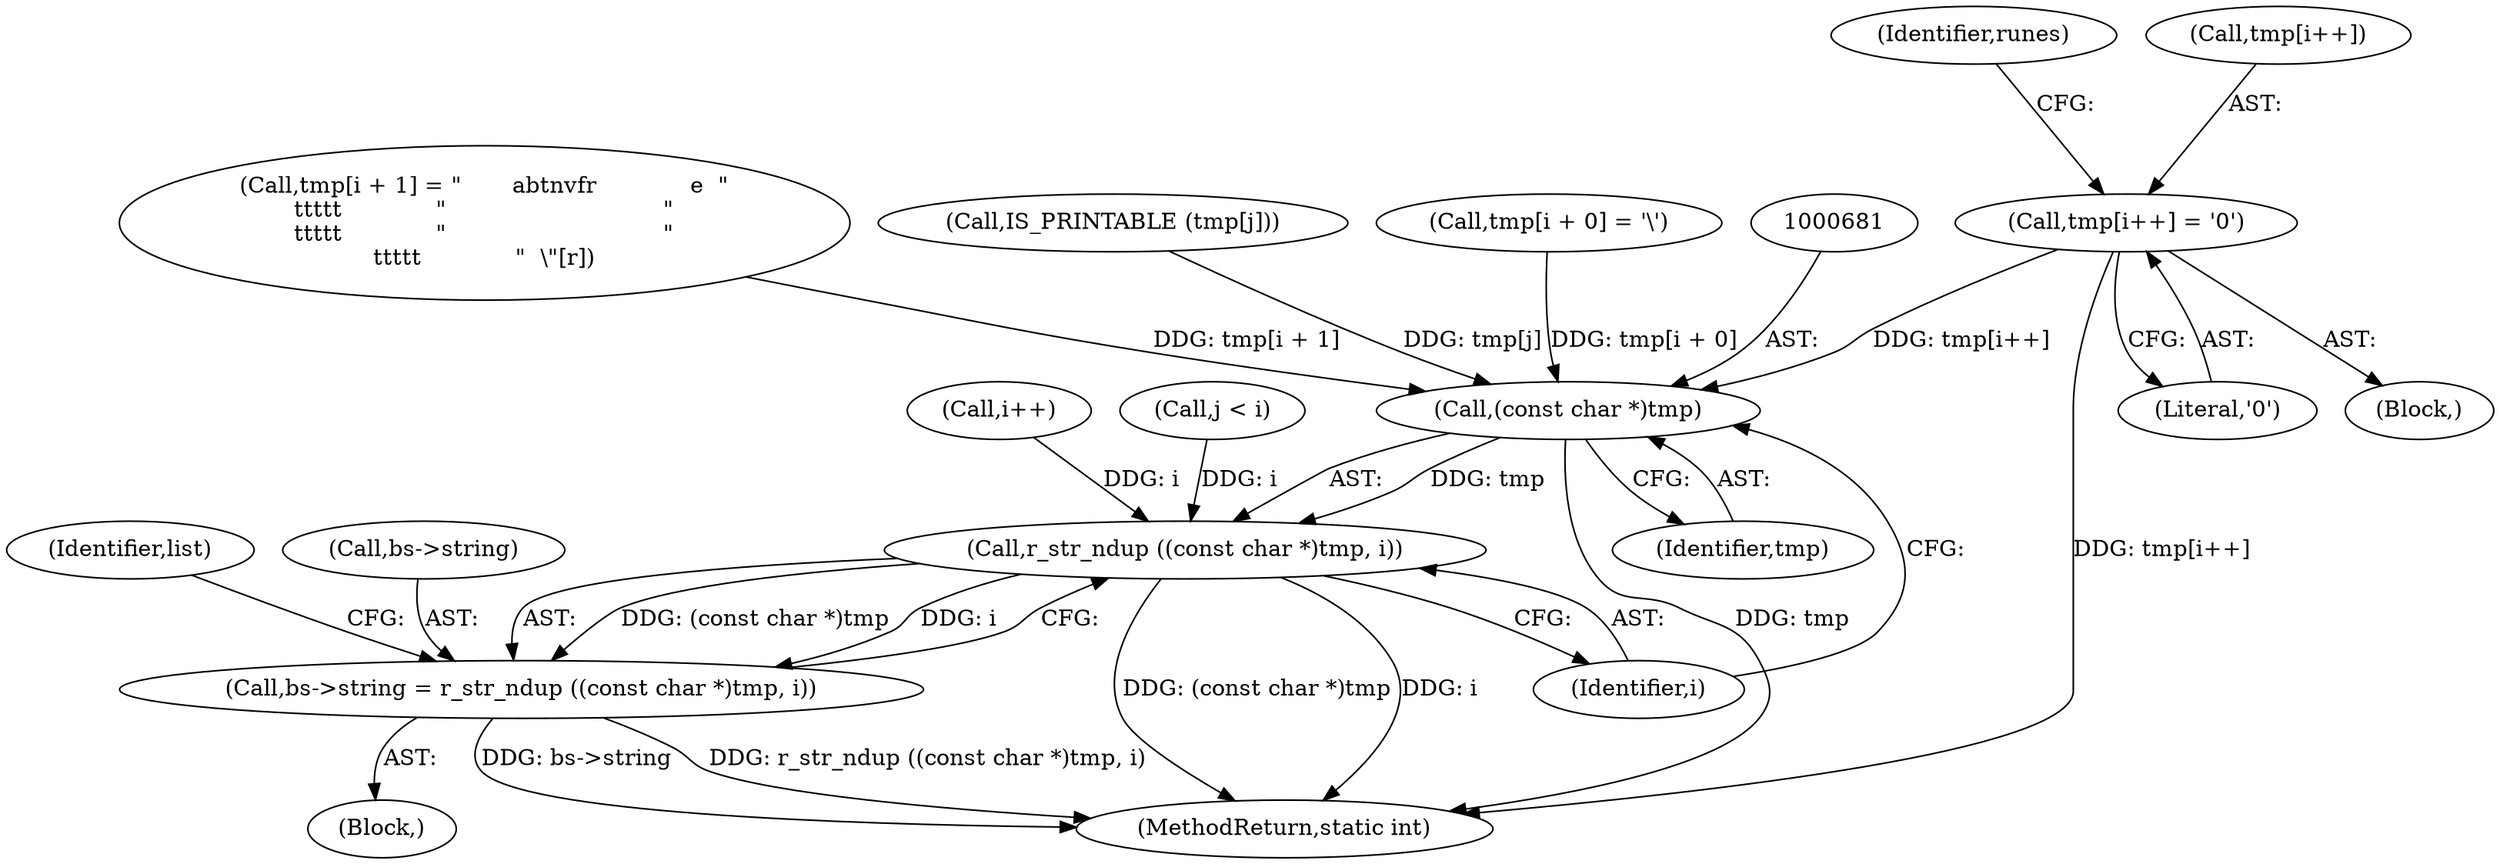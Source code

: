 digraph "0_radare2_3fcf41ed96ffa25b38029449520c8d0a198745f3@array" {
"1000506" [label="(Call,tmp[i++] = '\0')"];
"1000680" [label="(Call,(const char *)tmp)"];
"1000679" [label="(Call,r_str_ndup ((const char *)tmp, i))"];
"1000675" [label="(Call,bs->string = r_str_ndup ((const char *)tmp, i))"];
"1000509" [label="(Call,i++)"];
"1000679" [label="(Call,r_str_ndup ((const char *)tmp, i))"];
"1000680" [label="(Call,(const char *)tmp)"];
"1000685" [label="(Identifier,list)"];
"1000701" [label="(MethodReturn,static int)"];
"1000511" [label="(Literal,'\0')"];
"1000675" [label="(Call,bs->string = r_str_ndup ((const char *)tmp, i))"];
"1000682" [label="(Identifier,tmp)"];
"1000514" [label="(Identifier,runes)"];
"1000683" [label="(Identifier,i)"];
"1000506" [label="(Call,tmp[i++] = '\0')"];
"1000527" [label="(Call,j < i)"];
"1000486" [label="(Call,tmp[i + 1] = \"       abtnvfr             e  \"\n\t\t\t\t\t             \"                              \"\n\t\t\t\t\t             \"                              \"\n\t\t\t\t\t             \"  \\\"[r])"];
"1000516" [label="(Block,)"];
"1000676" [label="(Call,bs->string)"];
"1000554" [label="(Call,IS_PRINTABLE (tmp[j]))"];
"1000507" [label="(Call,tmp[i++])"];
"1000183" [label="(Block,)"];
"1000479" [label="(Call,tmp[i + 0] = '\\')"];
"1000506" -> "1000183"  [label="AST: "];
"1000506" -> "1000511"  [label="CFG: "];
"1000507" -> "1000506"  [label="AST: "];
"1000511" -> "1000506"  [label="AST: "];
"1000514" -> "1000506"  [label="CFG: "];
"1000506" -> "1000701"  [label="DDG: tmp[i++]"];
"1000506" -> "1000680"  [label="DDG: tmp[i++]"];
"1000680" -> "1000679"  [label="AST: "];
"1000680" -> "1000682"  [label="CFG: "];
"1000681" -> "1000680"  [label="AST: "];
"1000682" -> "1000680"  [label="AST: "];
"1000683" -> "1000680"  [label="CFG: "];
"1000680" -> "1000701"  [label="DDG: tmp"];
"1000680" -> "1000679"  [label="DDG: tmp"];
"1000479" -> "1000680"  [label="DDG: tmp[i + 0]"];
"1000486" -> "1000680"  [label="DDG: tmp[i + 1]"];
"1000554" -> "1000680"  [label="DDG: tmp[j]"];
"1000679" -> "1000675"  [label="AST: "];
"1000679" -> "1000683"  [label="CFG: "];
"1000683" -> "1000679"  [label="AST: "];
"1000675" -> "1000679"  [label="CFG: "];
"1000679" -> "1000701"  [label="DDG: (const char *)tmp"];
"1000679" -> "1000701"  [label="DDG: i"];
"1000679" -> "1000675"  [label="DDG: (const char *)tmp"];
"1000679" -> "1000675"  [label="DDG: i"];
"1000527" -> "1000679"  [label="DDG: i"];
"1000509" -> "1000679"  [label="DDG: i"];
"1000675" -> "1000516"  [label="AST: "];
"1000676" -> "1000675"  [label="AST: "];
"1000685" -> "1000675"  [label="CFG: "];
"1000675" -> "1000701"  [label="DDG: bs->string"];
"1000675" -> "1000701"  [label="DDG: r_str_ndup ((const char *)tmp, i)"];
}
